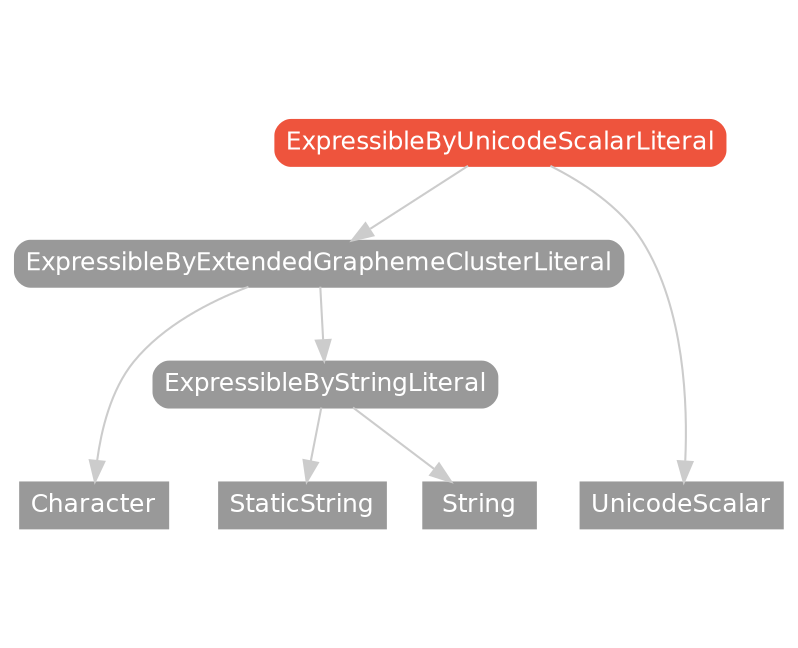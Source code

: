 strict digraph "ExpressibleByUnicodeScalarLiteral - Type Hierarchy - SwiftDoc.org" {
    pad="0.1,0.8"
    node [shape=box, style="filled,rounded", color="#999999", fillcolor="#999999", fontcolor=white, fontname=Helvetica, fontnames="Helvetica,sansserif", fontsize=12, margin="0.07,0.05", height="0.3"]
    edge [color="#cccccc"]
    "Character" [URL="/type/Character/hierarchy/", style=filled]
    "ExpressibleByExtendedGraphemeClusterLiteral" [URL="/protocol/ExpressibleByExtendedGraphemeClusterLiteral/hierarchy/"]
    "ExpressibleByStringLiteral" [URL="/protocol/ExpressibleByStringLiteral/hierarchy/"]
    "ExpressibleByUnicodeScalarLiteral" [URL="/protocol/ExpressibleByUnicodeScalarLiteral/", style="filled,rounded", fillcolor="#ee543d", color="#ee543d"]
    "StaticString" [URL="/type/StaticString/hierarchy/", style=filled]
    "String" [URL="/type/String/hierarchy/", style=filled]
    "UnicodeScalar" [URL="/type/UnicodeScalar/hierarchy/", style=filled]    "ExpressibleByUnicodeScalarLiteral" -> "ExpressibleByExtendedGraphemeClusterLiteral"
    "ExpressibleByUnicodeScalarLiteral" -> "UnicodeScalar"
    "ExpressibleByExtendedGraphemeClusterLiteral" -> "Character"
    "ExpressibleByExtendedGraphemeClusterLiteral" -> "ExpressibleByStringLiteral"
    "ExpressibleByStringLiteral" -> "StaticString"
    "ExpressibleByStringLiteral" -> "String"
    subgraph Types {
        rank = max; "UnicodeScalar"; "Character"; "StaticString"; "String";
    }
}